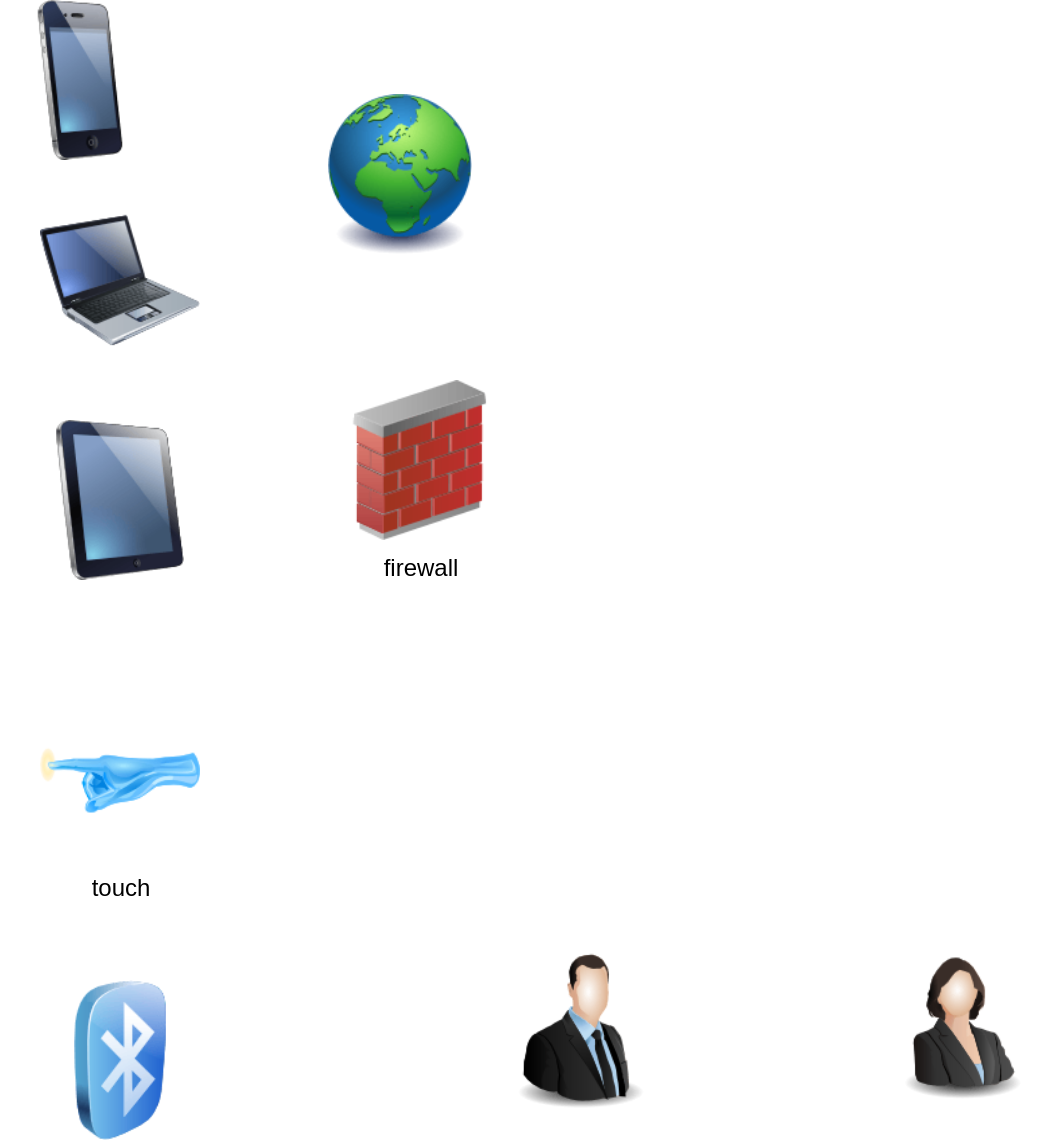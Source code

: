 <mxfile version="15.3.2" type="github">
  <diagram id="IKTnQqFtLfWjOVM5KkCs" name="Page-1">
    <mxGraphModel dx="1550" dy="779" grid="1" gridSize="10" guides="1" tooltips="1" connect="1" arrows="1" fold="1" page="1" pageScale="1" pageWidth="827" pageHeight="1169" background="#FFFFFF" math="0" shadow="0">
      <root>
        <mxCell id="0" />
        <mxCell id="1" parent="0" />
        <mxCell id="9_Y-WmDy1sxenkCwUgge-126" value="touch" style="image;html=1;image=img/lib/clip_art/computers/Touch_128x128.png" parent="1" vertex="1">
          <mxGeometry x="50" y="380" width="80" height="80" as="geometry" />
        </mxCell>
        <mxCell id="9_Y-WmDy1sxenkCwUgge-129" value="firewall&lt;br&gt;" style="image;html=1;image=img/lib/clip_art/networking/Firewall_02_128x128.png" parent="1" vertex="1">
          <mxGeometry x="200" y="220" width="80" height="80" as="geometry" />
        </mxCell>
        <mxCell id="9_Y-WmDy1sxenkCwUgge-131" value="" style="image;html=1;image=img/lib/clip_art/computers/iPad_128x128.png" parent="1" vertex="1">
          <mxGeometry x="50" y="240" width="80" height="80" as="geometry" />
        </mxCell>
        <mxCell id="9_Y-WmDy1sxenkCwUgge-132" value="" style="image;html=1;image=img/lib/clip_art/computers/Laptop_128x128.png" parent="1" vertex="1">
          <mxGeometry x="50" y="130" width="80" height="80" as="geometry" />
        </mxCell>
        <mxCell id="9_Y-WmDy1sxenkCwUgge-133" value="" style="image;html=1;image=img/lib/clip_art/general/Bluetooth_128x128.png" parent="1" vertex="1">
          <mxGeometry x="50" y="520" width="80" height="80" as="geometry" />
        </mxCell>
        <mxCell id="9_Y-WmDy1sxenkCwUgge-134" value="" style="image;html=1;image=img/lib/clip_art/general/Earth_globe_128x128.png" parent="1" vertex="1">
          <mxGeometry x="190" y="77" width="80" height="80" as="geometry" />
        </mxCell>
        <mxCell id="9_Y-WmDy1sxenkCwUgge-135" value="" style="image;html=1;image=img/lib/clip_art/people/Suit_Man_128x128.png" parent="1" vertex="1">
          <mxGeometry x="280" y="505" width="80" height="80" as="geometry" />
        </mxCell>
        <mxCell id="9_Y-WmDy1sxenkCwUgge-136" value="" style="image;html=1;image=img/lib/clip_art/people/Suit_Woman_128x128.png" parent="1" vertex="1">
          <mxGeometry x="470" y="500" width="80" height="80" as="geometry" />
        </mxCell>
        <mxCell id="9_Y-WmDy1sxenkCwUgge-137" value="" style="image;html=1;image=img/lib/clip_art/telecommunication/iPhone_128x128.png" parent="1" vertex="1">
          <mxGeometry x="30" y="30" width="80" height="80" as="geometry" />
        </mxCell>
      </root>
    </mxGraphModel>
  </diagram>
</mxfile>

